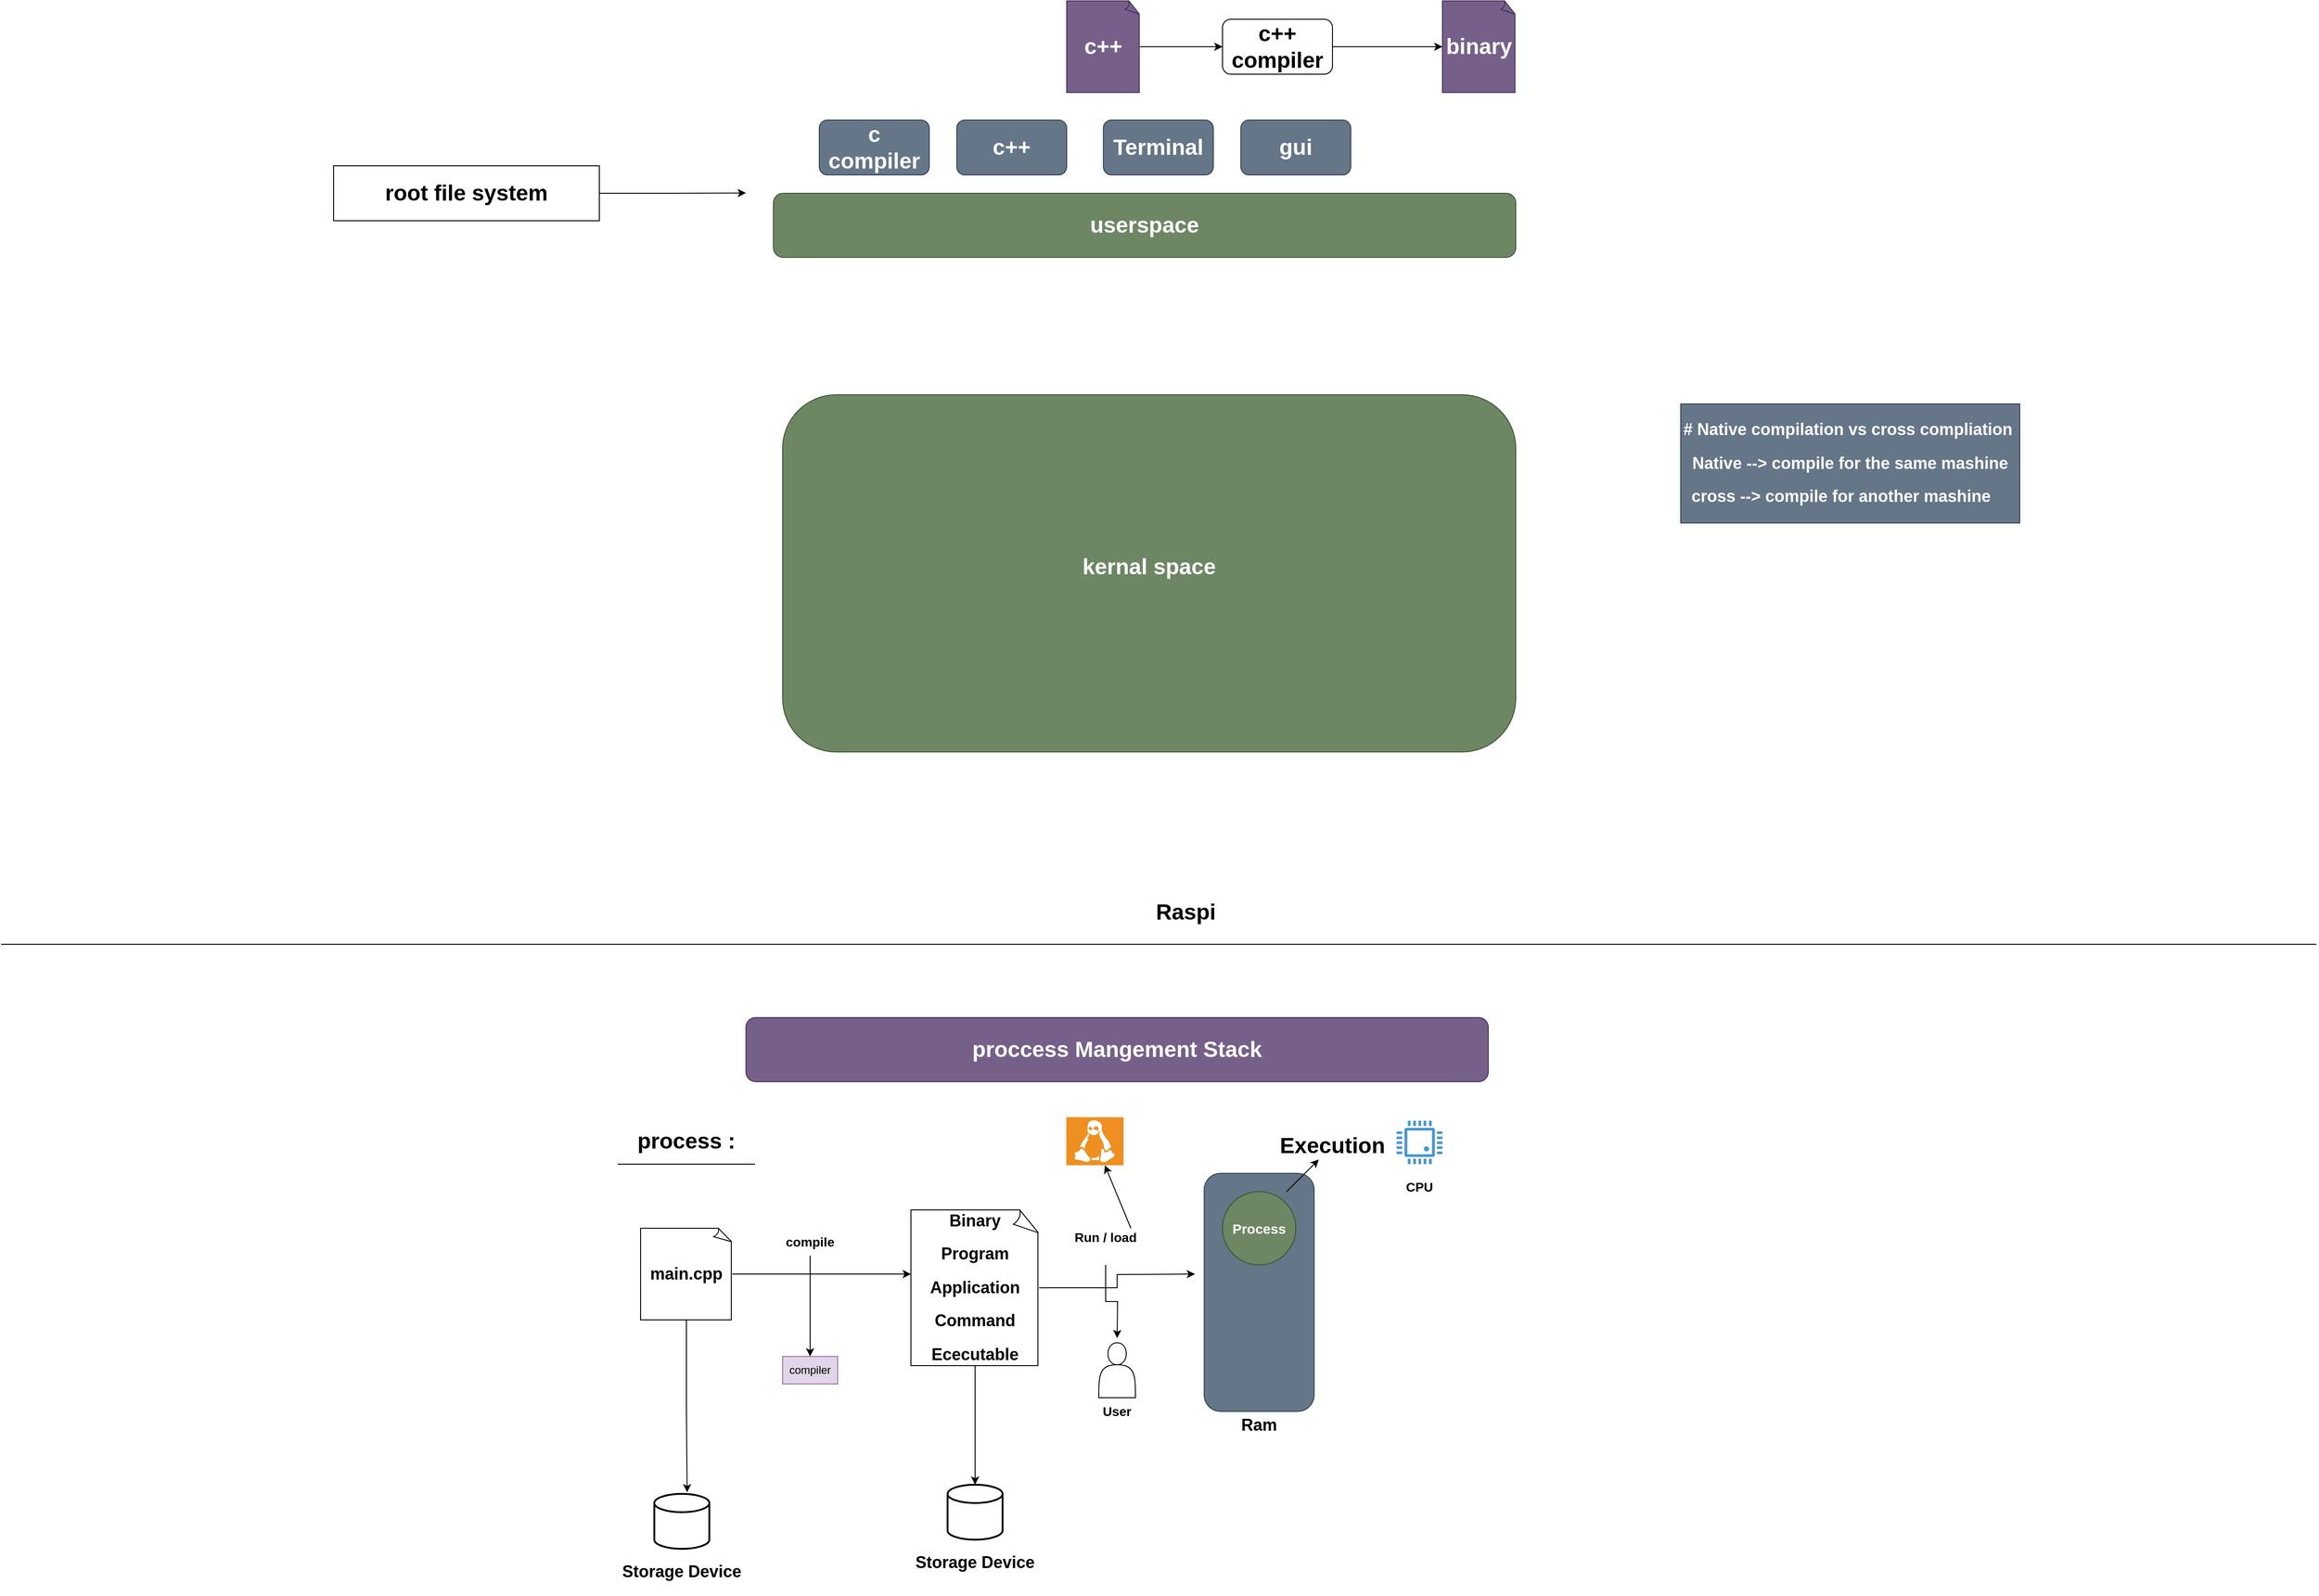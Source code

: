 <mxfile version="24.7.1" type="device">
  <diagram name="Page-1" id="68b5sXzXAhQJEnz8Bejy">
    <mxGraphModel dx="1795" dy="1698" grid="1" gridSize="10" guides="1" tooltips="1" connect="1" arrows="1" fold="1" page="1" pageScale="1" pageWidth="850" pageHeight="1100" math="0" shadow="0">
      <root>
        <mxCell id="0" />
        <mxCell id="1" parent="0" />
        <mxCell id="aUp8K_5csnitYNlSMHu8-1" value="&lt;h1&gt;userspace&lt;/h1&gt;" style="rounded=1;whiteSpace=wrap;html=1;fillColor=#6d8764;strokeColor=#3A5431;fontColor=#ffffff;" vertex="1" parent="1">
          <mxGeometry x="10" y="100" width="810" height="70" as="geometry" />
        </mxCell>
        <mxCell id="aUp8K_5csnitYNlSMHu8-2" value="&lt;h1&gt;c++&lt;/h1&gt;" style="rounded=1;whiteSpace=wrap;html=1;fillColor=#647687;fontColor=#ffffff;strokeColor=#314354;" vertex="1" parent="1">
          <mxGeometry x="210" y="20" width="120" height="60" as="geometry" />
        </mxCell>
        <mxCell id="aUp8K_5csnitYNlSMHu8-3" value="&lt;h1&gt;Terminal&lt;/h1&gt;" style="rounded=1;whiteSpace=wrap;html=1;fillColor=#647687;fontColor=#ffffff;strokeColor=#314354;" vertex="1" parent="1">
          <mxGeometry x="370" y="20" width="120" height="60" as="geometry" />
        </mxCell>
        <mxCell id="aUp8K_5csnitYNlSMHu8-4" value="&lt;h1&gt;gui&lt;/h1&gt;" style="rounded=1;whiteSpace=wrap;html=1;fillColor=#647687;fontColor=#ffffff;strokeColor=#314354;" vertex="1" parent="1">
          <mxGeometry x="520" y="20" width="120" height="60" as="geometry" />
        </mxCell>
        <mxCell id="aUp8K_5csnitYNlSMHu8-10" style="edgeStyle=orthogonalEdgeStyle;rounded=0;orthogonalLoop=1;jettySize=auto;html=1;" edge="1" parent="1" source="aUp8K_5csnitYNlSMHu8-5" target="aUp8K_5csnitYNlSMHu8-9">
          <mxGeometry relative="1" as="geometry" />
        </mxCell>
        <mxCell id="aUp8K_5csnitYNlSMHu8-5" value="&lt;h1&gt;c++ compiler&lt;/h1&gt;" style="rounded=1;whiteSpace=wrap;html=1;" vertex="1" parent="1">
          <mxGeometry x="500" y="-90" width="120" height="60" as="geometry" />
        </mxCell>
        <mxCell id="aUp8K_5csnitYNlSMHu8-6" value="&lt;h1&gt;c compiler&lt;/h1&gt;" style="rounded=1;whiteSpace=wrap;html=1;fillColor=#647687;fontColor=#ffffff;strokeColor=#314354;" vertex="1" parent="1">
          <mxGeometry x="60" y="20" width="120" height="60" as="geometry" />
        </mxCell>
        <mxCell id="aUp8K_5csnitYNlSMHu8-8" style="edgeStyle=orthogonalEdgeStyle;rounded=0;orthogonalLoop=1;jettySize=auto;html=1;" edge="1" parent="1" source="aUp8K_5csnitYNlSMHu8-7" target="aUp8K_5csnitYNlSMHu8-5">
          <mxGeometry relative="1" as="geometry" />
        </mxCell>
        <mxCell id="aUp8K_5csnitYNlSMHu8-7" value="&lt;h1&gt;c++&lt;/h1&gt;" style="whiteSpace=wrap;html=1;shape=mxgraph.basic.document;fillColor=#76608a;fontColor=#ffffff;strokeColor=#432D57;" vertex="1" parent="1">
          <mxGeometry x="330" y="-110" width="80" height="100" as="geometry" />
        </mxCell>
        <mxCell id="aUp8K_5csnitYNlSMHu8-9" value="&lt;h1&gt;binary&lt;/h1&gt;" style="whiteSpace=wrap;html=1;shape=mxgraph.basic.document;fillColor=#76608a;fontColor=#ffffff;strokeColor=#432D57;" vertex="1" parent="1">
          <mxGeometry x="740" y="-110" width="80" height="100" as="geometry" />
        </mxCell>
        <mxCell id="aUp8K_5csnitYNlSMHu8-11" value="&lt;h1&gt;kernal space&lt;/h1&gt;&lt;div&gt;&lt;br&gt;&lt;/div&gt;" style="rounded=1;whiteSpace=wrap;html=1;fillColor=#6d8764;strokeColor=#3A5431;fontColor=#ffffff;" vertex="1" parent="1">
          <mxGeometry x="20" y="320" width="800" height="390" as="geometry" />
        </mxCell>
        <mxCell id="aUp8K_5csnitYNlSMHu8-12" value="" style="shape=image;html=1;verticalAlign=top;verticalLabelPosition=bottom;labelBackgroundColor=#ffffff;imageAspect=0;aspect=fixed;image=https://cdn1.iconfinder.com/data/icons/fruit-136/64/Fruit_iconfree_Filled_Outline_raspberry-healthy-organic-food-fruit_icon-128.png" vertex="1" parent="1">
          <mxGeometry x="392" y="730" width="128" height="128" as="geometry" />
        </mxCell>
        <mxCell id="aUp8K_5csnitYNlSMHu8-13" value="&lt;h1&gt;Raspi&lt;/h1&gt;" style="text;html=1;align=center;verticalAlign=middle;whiteSpace=wrap;rounded=0;" vertex="1" parent="1">
          <mxGeometry x="430" y="870" width="60" height="30" as="geometry" />
        </mxCell>
        <mxCell id="aUp8K_5csnitYNlSMHu8-15" value="&lt;h2&gt;# Native compilation vs cross compliation&amp;nbsp;&lt;/h2&gt;&lt;h2&gt;Native --&amp;gt; compile for the same mashine&lt;/h2&gt;&lt;h2&gt;cross --&amp;gt; compile for another mashine&amp;nbsp; &amp;nbsp;&amp;nbsp;&lt;/h2&gt;" style="text;html=1;align=center;verticalAlign=middle;whiteSpace=wrap;rounded=0;fillColor=#647687;fontColor=#ffffff;strokeColor=#314354;" vertex="1" parent="1">
          <mxGeometry x="1000" y="330" width="370" height="130" as="geometry" />
        </mxCell>
        <mxCell id="aUp8K_5csnitYNlSMHu8-17" style="edgeStyle=orthogonalEdgeStyle;rounded=0;orthogonalLoop=1;jettySize=auto;html=1;exitX=1;exitY=0.5;exitDx=0;exitDy=0;" edge="1" parent="1" source="aUp8K_5csnitYNlSMHu8-16">
          <mxGeometry relative="1" as="geometry">
            <mxPoint x="-20" y="99.714" as="targetPoint" />
          </mxGeometry>
        </mxCell>
        <mxCell id="aUp8K_5csnitYNlSMHu8-16" value="&lt;h1&gt;root file system&lt;/h1&gt;" style="rounded=0;whiteSpace=wrap;html=1;" vertex="1" parent="1">
          <mxGeometry x="-470" y="70" width="290" height="60" as="geometry" />
        </mxCell>
        <mxCell id="aUp8K_5csnitYNlSMHu8-18" value="" style="endArrow=none;html=1;rounded=0;" edge="1" parent="1">
          <mxGeometry width="50" height="50" relative="1" as="geometry">
            <mxPoint x="-832.857" y="920" as="sourcePoint" />
            <mxPoint x="1693.571" y="920" as="targetPoint" />
          </mxGeometry>
        </mxCell>
        <mxCell id="aUp8K_5csnitYNlSMHu8-19" value="&lt;h1&gt;proccess Mangement Stack&lt;/h1&gt;" style="rounded=1;whiteSpace=wrap;html=1;fillColor=#76608a;strokeColor=#432D57;fontColor=#ffffff;" vertex="1" parent="1">
          <mxGeometry x="-20" y="1000" width="810" height="70" as="geometry" />
        </mxCell>
        <mxCell id="aUp8K_5csnitYNlSMHu8-23" value="&lt;h1&gt;process :&lt;/h1&gt;" style="text;html=1;align=center;verticalAlign=middle;whiteSpace=wrap;rounded=0;" vertex="1" parent="1">
          <mxGeometry x="-160" y="1120" width="150" height="30" as="geometry" />
        </mxCell>
        <mxCell id="aUp8K_5csnitYNlSMHu8-24" value="" style="endArrow=none;html=1;rounded=0;" edge="1" parent="1">
          <mxGeometry width="50" height="50" relative="1" as="geometry">
            <mxPoint x="-160" y="1160" as="sourcePoint" />
            <mxPoint x="-10" y="1160" as="targetPoint" />
          </mxGeometry>
        </mxCell>
        <mxCell id="aUp8K_5csnitYNlSMHu8-30" style="edgeStyle=orthogonalEdgeStyle;rounded=0;orthogonalLoop=1;jettySize=auto;html=1;" edge="1" parent="1" source="aUp8K_5csnitYNlSMHu8-26">
          <mxGeometry relative="1" as="geometry">
            <mxPoint x="160" y="1280" as="targetPoint" />
          </mxGeometry>
        </mxCell>
        <mxCell id="aUp8K_5csnitYNlSMHu8-55" style="edgeStyle=orthogonalEdgeStyle;rounded=0;orthogonalLoop=1;jettySize=auto;html=1;entryX=0.597;entryY=-0.029;entryDx=0;entryDy=0;entryPerimeter=0;" edge="1" parent="1" source="aUp8K_5csnitYNlSMHu8-26" target="aUp8K_5csnitYNlSMHu8-56">
          <mxGeometry relative="1" as="geometry">
            <mxPoint x="-85" y="1480" as="targetPoint" />
          </mxGeometry>
        </mxCell>
        <mxCell id="aUp8K_5csnitYNlSMHu8-26" value="&lt;h2&gt;main.cpp&lt;/h2&gt;" style="whiteSpace=wrap;html=1;shape=mxgraph.basic.document" vertex="1" parent="1">
          <mxGeometry x="-135" y="1230" width="100" height="100" as="geometry" />
        </mxCell>
        <mxCell id="aUp8K_5csnitYNlSMHu8-28" style="edgeStyle=orthogonalEdgeStyle;rounded=0;orthogonalLoop=1;jettySize=auto;html=1;" edge="1" parent="1" source="aUp8K_5csnitYNlSMHu8-27">
          <mxGeometry relative="1" as="geometry">
            <mxPoint x="50" y="1370" as="targetPoint" />
          </mxGeometry>
        </mxCell>
        <mxCell id="aUp8K_5csnitYNlSMHu8-27" value="&lt;h3&gt;compile&lt;/h3&gt;" style="text;html=1;align=center;verticalAlign=middle;whiteSpace=wrap;rounded=0;" vertex="1" parent="1">
          <mxGeometry x="20" y="1230" width="60" height="30" as="geometry" />
        </mxCell>
        <mxCell id="aUp8K_5csnitYNlSMHu8-29" value="compiler" style="text;html=1;align=center;verticalAlign=middle;whiteSpace=wrap;rounded=0;fillColor=#e1d5e7;strokeColor=#9673a6;" vertex="1" parent="1">
          <mxGeometry x="20" y="1370" width="60" height="30" as="geometry" />
        </mxCell>
        <mxCell id="aUp8K_5csnitYNlSMHu8-32" style="edgeStyle=orthogonalEdgeStyle;rounded=0;orthogonalLoop=1;jettySize=auto;html=1;" edge="1" parent="1" source="aUp8K_5csnitYNlSMHu8-31">
          <mxGeometry relative="1" as="geometry">
            <mxPoint x="470" y="1280" as="targetPoint" />
          </mxGeometry>
        </mxCell>
        <mxCell id="aUp8K_5csnitYNlSMHu8-60" style="edgeStyle=orthogonalEdgeStyle;rounded=0;orthogonalLoop=1;jettySize=auto;html=1;" edge="1" parent="1" source="aUp8K_5csnitYNlSMHu8-31" target="aUp8K_5csnitYNlSMHu8-58">
          <mxGeometry relative="1" as="geometry" />
        </mxCell>
        <mxCell id="aUp8K_5csnitYNlSMHu8-31" value="&lt;h2&gt;Binary&lt;/h2&gt;&lt;h2&gt;Program&lt;/h2&gt;&lt;h2&gt;Application&lt;/h2&gt;&lt;h2&gt;Command&lt;/h2&gt;&lt;h2&gt;Ececutable&lt;/h2&gt;" style="whiteSpace=wrap;html=1;shape=mxgraph.basic.document" vertex="1" parent="1">
          <mxGeometry x="160" y="1210" width="140" height="170" as="geometry" />
        </mxCell>
        <mxCell id="aUp8K_5csnitYNlSMHu8-35" style="edgeStyle=orthogonalEdgeStyle;rounded=0;orthogonalLoop=1;jettySize=auto;html=1;" edge="1" parent="1" source="aUp8K_5csnitYNlSMHu8-34">
          <mxGeometry relative="1" as="geometry">
            <mxPoint x="385" y="1350" as="targetPoint" />
          </mxGeometry>
        </mxCell>
        <mxCell id="aUp8K_5csnitYNlSMHu8-34" value="&lt;h3&gt;Run / load&lt;/h3&gt;" style="text;html=1;align=center;verticalAlign=middle;whiteSpace=wrap;rounded=0;" vertex="1" parent="1">
          <mxGeometry x="330" y="1210" width="85" height="60" as="geometry" />
        </mxCell>
        <mxCell id="aUp8K_5csnitYNlSMHu8-39" value="" style="shape=actor;whiteSpace=wrap;html=1;" vertex="1" parent="1">
          <mxGeometry x="365" y="1355" width="40" height="60" as="geometry" />
        </mxCell>
        <mxCell id="aUp8K_5csnitYNlSMHu8-40" value="&lt;h3&gt;User&lt;/h3&gt;" style="text;html=1;align=center;verticalAlign=middle;whiteSpace=wrap;rounded=0;" vertex="1" parent="1">
          <mxGeometry x="355" y="1415" width="60" height="30" as="geometry" />
        </mxCell>
        <mxCell id="aUp8K_5csnitYNlSMHu8-44" value="" style="endArrow=classic;html=1;rounded=0;" edge="1" parent="1" target="aUp8K_5csnitYNlSMHu8-45">
          <mxGeometry width="50" height="50" relative="1" as="geometry">
            <mxPoint x="400" y="1230" as="sourcePoint" />
            <mxPoint x="390" y="1160" as="targetPoint" />
          </mxGeometry>
        </mxCell>
        <mxCell id="aUp8K_5csnitYNlSMHu8-45" value="" style="shadow=0;dashed=0;html=1;strokeColor=none;fillColor=#EF8F21;labelPosition=center;verticalLabelPosition=bottom;verticalAlign=top;align=center;outlineConnect=0;shape=mxgraph.veeam.linux;" vertex="1" parent="1">
          <mxGeometry x="329.6" y="1108.8" width="62.4" height="52.4" as="geometry" />
        </mxCell>
        <mxCell id="aUp8K_5csnitYNlSMHu8-46" value="" style="rounded=1;whiteSpace=wrap;html=1;fillColor=#647687;strokeColor=#314354;fontColor=#ffffff;" vertex="1" parent="1">
          <mxGeometry x="480" y="1170" width="120" height="260" as="geometry" />
        </mxCell>
        <mxCell id="aUp8K_5csnitYNlSMHu8-47" value="Process" style="ellipse;whiteSpace=wrap;html=1;aspect=fixed;fillColor=#6d8764;fontColor=#ffffff;strokeColor=#3A5431;fontSize=15;fontStyle=1" vertex="1" parent="1">
          <mxGeometry x="500" y="1190" width="80" height="80" as="geometry" />
        </mxCell>
        <mxCell id="aUp8K_5csnitYNlSMHu8-48" value="&lt;h2&gt;Ram&lt;/h2&gt;" style="text;html=1;align=center;verticalAlign=middle;whiteSpace=wrap;rounded=0;" vertex="1" parent="1">
          <mxGeometry x="510" y="1430" width="60" height="30" as="geometry" />
        </mxCell>
        <mxCell id="aUp8K_5csnitYNlSMHu8-49" value="" style="endArrow=classic;html=1;rounded=0;" edge="1" parent="1" target="aUp8K_5csnitYNlSMHu8-52">
          <mxGeometry width="50" height="50" relative="1" as="geometry">
            <mxPoint x="570" y="1190" as="sourcePoint" />
            <mxPoint x="620" y="1140" as="targetPoint" />
          </mxGeometry>
        </mxCell>
        <mxCell id="aUp8K_5csnitYNlSMHu8-52" value="&lt;h1&gt;Execution&lt;/h1&gt;" style="text;html=1;align=center;verticalAlign=middle;whiteSpace=wrap;rounded=0;" vertex="1" parent="1">
          <mxGeometry x="590" y="1125" width="60" height="30" as="geometry" />
        </mxCell>
        <mxCell id="aUp8K_5csnitYNlSMHu8-53" value="" style="pointerEvents=1;shadow=0;dashed=0;html=1;strokeColor=none;fillColor=#4495D1;labelPosition=center;verticalLabelPosition=bottom;verticalAlign=top;align=center;outlineConnect=0;shape=mxgraph.veeam.cpu;" vertex="1" parent="1">
          <mxGeometry x="690" y="1112.6" width="50" height="47.4" as="geometry" />
        </mxCell>
        <mxCell id="aUp8K_5csnitYNlSMHu8-54" value="&lt;h3&gt;CPU&lt;/h3&gt;" style="text;html=1;align=center;verticalAlign=middle;whiteSpace=wrap;rounded=0;fontStyle=1" vertex="1" parent="1">
          <mxGeometry x="685" y="1170" width="60" height="30" as="geometry" />
        </mxCell>
        <mxCell id="aUp8K_5csnitYNlSMHu8-56" value="" style="strokeWidth=2;html=1;shape=mxgraph.flowchart.database;whiteSpace=wrap;" vertex="1" parent="1">
          <mxGeometry x="-120" y="1520" width="60" height="60" as="geometry" />
        </mxCell>
        <mxCell id="aUp8K_5csnitYNlSMHu8-57" value="&lt;h2&gt;Storage Device&lt;/h2&gt;" style="text;html=1;align=center;verticalAlign=middle;whiteSpace=wrap;rounded=0;" vertex="1" parent="1">
          <mxGeometry x="-175" y="1590" width="170" height="30" as="geometry" />
        </mxCell>
        <mxCell id="aUp8K_5csnitYNlSMHu8-58" value="" style="strokeWidth=2;html=1;shape=mxgraph.flowchart.database;whiteSpace=wrap;" vertex="1" parent="1">
          <mxGeometry x="200" y="1510" width="60" height="60" as="geometry" />
        </mxCell>
        <mxCell id="aUp8K_5csnitYNlSMHu8-59" value="&lt;h2&gt;Storage Device&lt;/h2&gt;" style="text;html=1;align=center;verticalAlign=middle;whiteSpace=wrap;rounded=0;" vertex="1" parent="1">
          <mxGeometry x="145" y="1580" width="170" height="30" as="geometry" />
        </mxCell>
      </root>
    </mxGraphModel>
  </diagram>
</mxfile>
